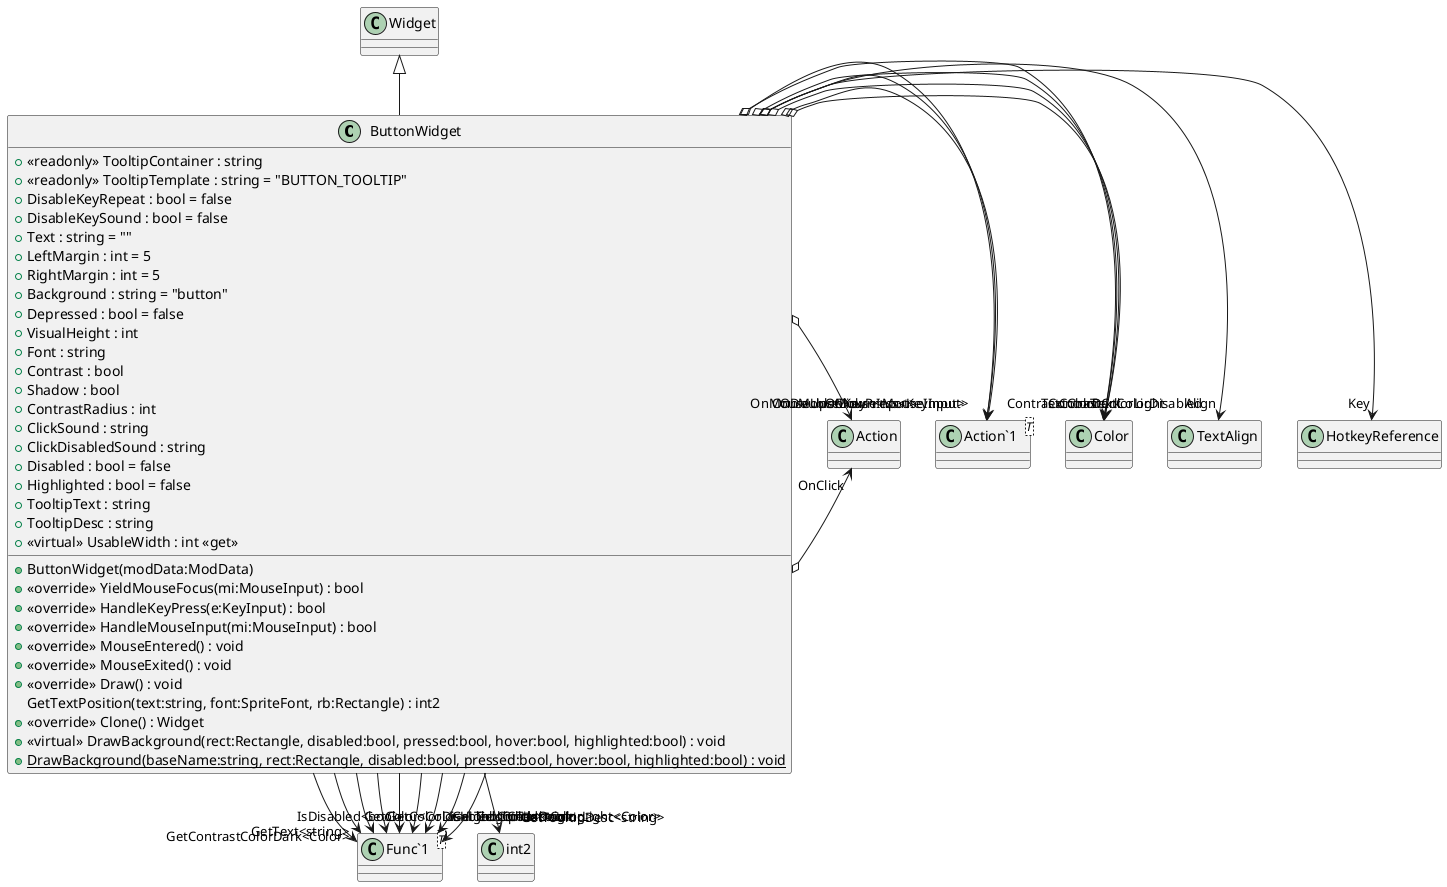 @startuml
class ButtonWidget {
    + <<readonly>> TooltipContainer : string
    + <<readonly>> TooltipTemplate : string = "BUTTON_TOOLTIP"
    + DisableKeyRepeat : bool = false
    + DisableKeySound : bool = false
    + Text : string = ""
    + LeftMargin : int = 5
    + RightMargin : int = 5
    + Background : string = "button"
    + Depressed : bool = false
    + VisualHeight : int
    + Font : string
    + Contrast : bool
    + Shadow : bool
    + ContrastRadius : int
    + ClickSound : string
    + ClickDisabledSound : string
    + Disabled : bool = false
    + Highlighted : bool = false
    + TooltipText : string
    + TooltipDesc : string
    + ButtonWidget(modData:ModData)
    + <<override>> YieldMouseFocus(mi:MouseInput) : bool
    + <<override>> HandleKeyPress(e:KeyInput) : bool
    + <<override>> HandleMouseInput(mi:MouseInput) : bool
    + <<override>> MouseEntered() : void
    + <<override>> MouseExited() : void
    + <<override>> Draw() : void
    GetTextPosition(text:string, font:SpriteFont, rb:Rectangle) : int2
    + <<override>> Clone() : Widget
    + <<virtual>> UsableWidth : int <<get>>
    + <<virtual>> DrawBackground(rect:Rectangle, disabled:bool, pressed:bool, hover:bool, highlighted:bool) : void
    + {static} DrawBackground(baseName:string, rect:Rectangle, disabled:bool, pressed:bool, hover:bool, highlighted:bool) : void
}
class "Func`1"<T> {
}
class "Action`1"<T> {
}
Widget <|-- ButtonWidget
ButtonWidget o-> "Key" HotkeyReference
ButtonWidget o-> "Align" TextAlign
ButtonWidget o-> "TextColor" Color
ButtonWidget o-> "TextColorDisabled" Color
ButtonWidget o-> "ContrastColorDark" Color
ButtonWidget o-> "ContrastColorLight" Color
ButtonWidget --> "GetText<string>" "Func`1"
ButtonWidget --> "GetColor<Color>" "Func`1"
ButtonWidget --> "GetColorDisabled<Color>" "Func`1"
ButtonWidget --> "GetContrastColorDark<Color>" "Func`1"
ButtonWidget --> "GetContrastColorLight<Color>" "Func`1"
ButtonWidget --> "IsDisabled<bool>" "Func`1"
ButtonWidget --> "IsHighlighted<bool>" "Func`1"
ButtonWidget o-> "OnMouseDown<MouseInput>" "Action`1"
ButtonWidget o-> "OnMouseUp<MouseInput>" "Action`1"
ButtonWidget --> "GetTooltipText<string>" "Func`1"
ButtonWidget --> "GetTooltipDesc<string>" "Func`1"
ButtonWidget o-> "OnClick" Action
ButtonWidget o-> "OnDoubleClick" Action
ButtonWidget o-> "OnKeyPress<KeyInput>" "Action`1"
ButtonWidget --> "ChildOrigin" int2
@enduml
